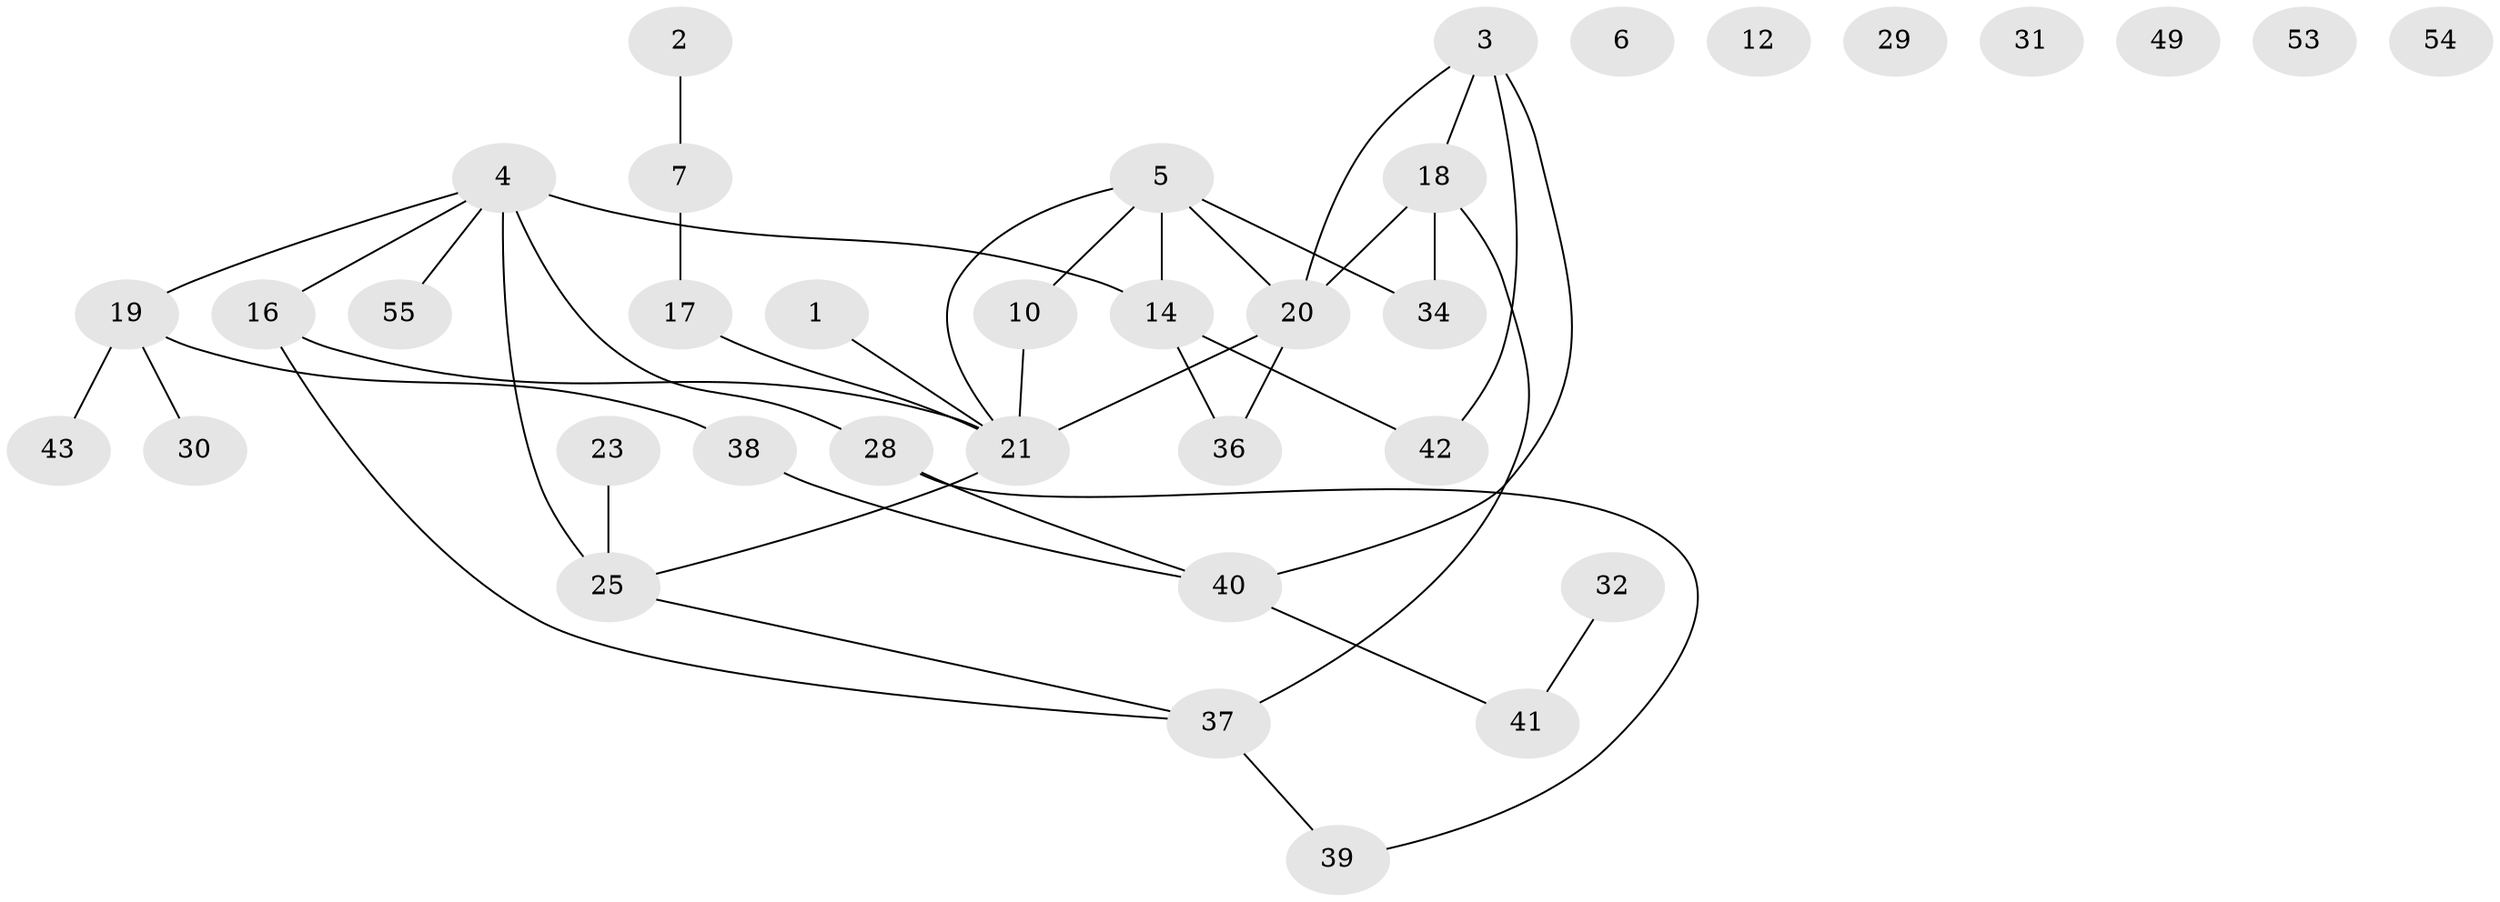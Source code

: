 // original degree distribution, {1: 0.23214285714285715, 3: 0.17857142857142858, 4: 0.16071428571428573, 0: 0.10714285714285714, 2: 0.25, 5: 0.05357142857142857, 6: 0.017857142857142856}
// Generated by graph-tools (version 1.1) at 2025/41/03/06/25 10:41:20]
// undirected, 36 vertices, 41 edges
graph export_dot {
graph [start="1"]
  node [color=gray90,style=filled];
  1;
  2;
  3 [super="+15"];
  4 [super="+9"];
  5 [super="+46"];
  6;
  7 [super="+8"];
  10 [super="+11"];
  12 [super="+13"];
  14 [super="+35"];
  16 [super="+33"];
  17 [super="+27"];
  18 [super="+44"];
  19 [super="+22"];
  20 [super="+45"];
  21 [super="+26"];
  23 [super="+24"];
  25 [super="+51"];
  28;
  29;
  30;
  31;
  32 [super="+48"];
  34;
  36;
  37 [super="+52"];
  38;
  39 [super="+47"];
  40 [super="+50"];
  41 [super="+56"];
  42;
  43;
  49;
  53;
  54;
  55;
  1 -- 21;
  2 -- 7;
  3 -- 20;
  3 -- 42;
  3 -- 40;
  3 -- 18;
  4 -- 16;
  4 -- 19;
  4 -- 25 [weight=2];
  4 -- 55;
  4 -- 28;
  4 -- 14;
  5 -- 34;
  5 -- 14;
  5 -- 10;
  5 -- 21;
  5 -- 20;
  7 -- 17;
  10 -- 21 [weight=2];
  14 -- 42;
  14 -- 36;
  16 -- 21 [weight=2];
  16 -- 37;
  17 -- 21;
  18 -- 37;
  18 -- 34;
  18 -- 20;
  19 -- 30;
  19 -- 43;
  19 -- 38;
  20 -- 36;
  20 -- 21;
  21 -- 25;
  23 -- 25;
  25 -- 37;
  28 -- 40;
  28 -- 39;
  32 -- 41;
  37 -- 39;
  38 -- 40;
  40 -- 41;
}
